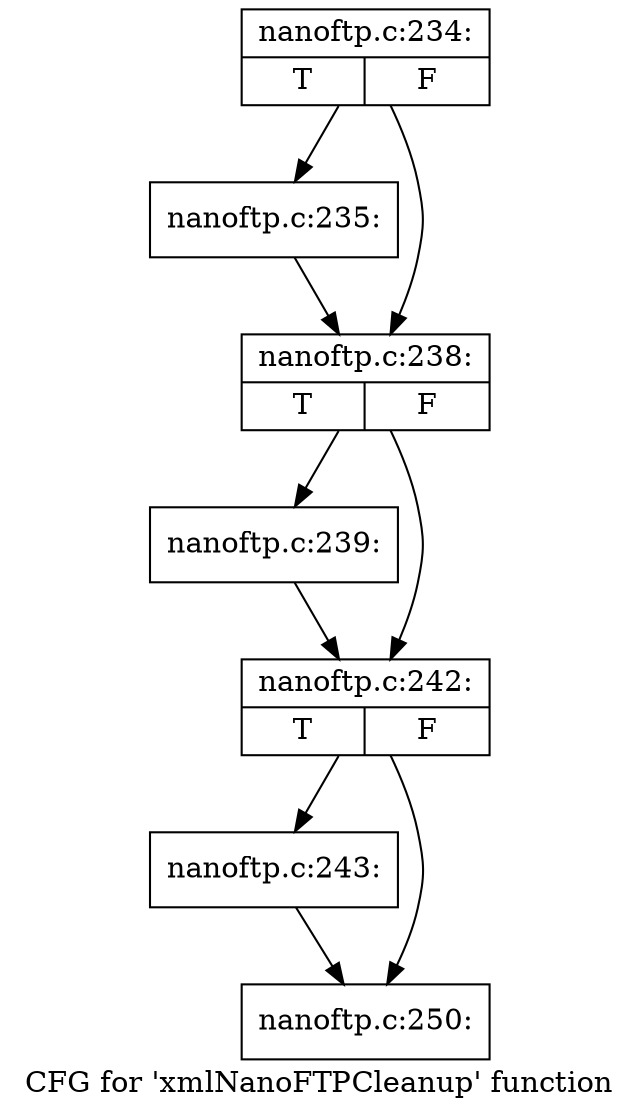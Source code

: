 digraph "CFG for 'xmlNanoFTPCleanup' function" {
	label="CFG for 'xmlNanoFTPCleanup' function";

	Node0x3e23ac0 [shape=record,label="{nanoftp.c:234:|{<s0>T|<s1>F}}"];
	Node0x3e23ac0 -> Node0x3e23e90;
	Node0x3e23ac0 -> Node0x3e23ee0;
	Node0x3e23e90 [shape=record,label="{nanoftp.c:235:}"];
	Node0x3e23e90 -> Node0x3e23ee0;
	Node0x3e23ee0 [shape=record,label="{nanoftp.c:238:|{<s0>T|<s1>F}}"];
	Node0x3e23ee0 -> Node0x3e2aa20;
	Node0x3e23ee0 -> Node0x3e30260;
	Node0x3e2aa20 [shape=record,label="{nanoftp.c:239:}"];
	Node0x3e2aa20 -> Node0x3e30260;
	Node0x3e30260 [shape=record,label="{nanoftp.c:242:|{<s0>T|<s1>F}}"];
	Node0x3e30260 -> Node0x3e307a0;
	Node0x3e30260 -> Node0x3e307f0;
	Node0x3e307a0 [shape=record,label="{nanoftp.c:243:}"];
	Node0x3e307a0 -> Node0x3e307f0;
	Node0x3e307f0 [shape=record,label="{nanoftp.c:250:}"];
}
